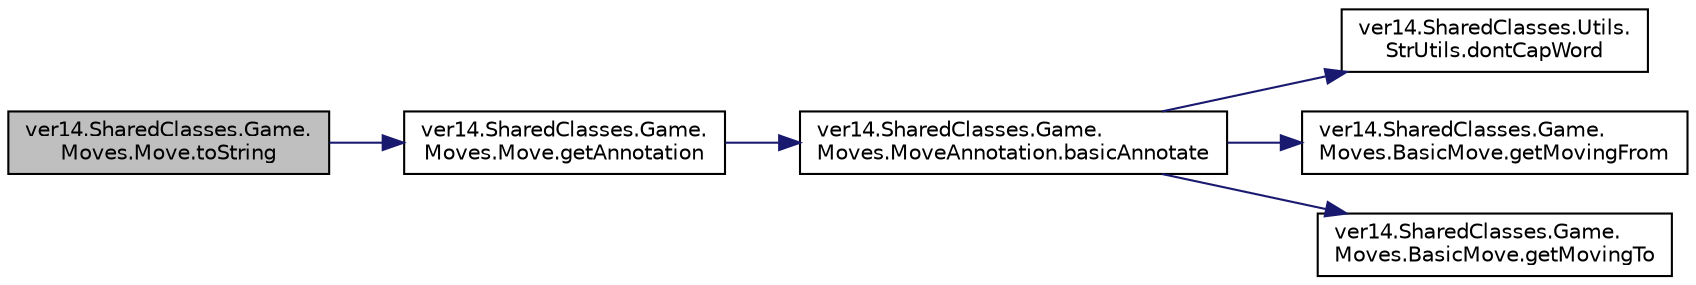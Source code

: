digraph "ver14.SharedClasses.Game.Moves.Move.toString"
{
 // LATEX_PDF_SIZE
  edge [fontname="Helvetica",fontsize="10",labelfontname="Helvetica",labelfontsize="10"];
  node [fontname="Helvetica",fontsize="10",shape=record];
  rankdir="LR";
  Node1 [label="ver14.SharedClasses.Game.\lMoves.Move.toString",height=0.2,width=0.4,color="black", fillcolor="grey75", style="filled", fontcolor="black",tooltip=" "];
  Node1 -> Node2 [color="midnightblue",fontsize="10",style="solid"];
  Node2 [label="ver14.SharedClasses.Game.\lMoves.Move.getAnnotation",height=0.2,width=0.4,color="black", fillcolor="white", style="filled",URL="$classver14_1_1_shared_classes_1_1_game_1_1_moves_1_1_move.html#a3b2780bffffc51dd8fa11db11de608c8",tooltip=" "];
  Node2 -> Node3 [color="midnightblue",fontsize="10",style="solid"];
  Node3 [label="ver14.SharedClasses.Game.\lMoves.MoveAnnotation.basicAnnotate",height=0.2,width=0.4,color="black", fillcolor="white", style="filled",URL="$classver14_1_1_shared_classes_1_1_game_1_1_moves_1_1_move_annotation.html#a9f207b72c6f49eb626b17c6c65585f97",tooltip=" "];
  Node3 -> Node4 [color="midnightblue",fontsize="10",style="solid"];
  Node4 [label="ver14.SharedClasses.Utils.\lStrUtils.dontCapWord",height=0.2,width=0.4,color="black", fillcolor="white", style="filled",URL="$classver14_1_1_shared_classes_1_1_utils_1_1_str_utils.html#a3f4cc5b1cdb8c226aae3d14162462f43",tooltip=" "];
  Node3 -> Node5 [color="midnightblue",fontsize="10",style="solid"];
  Node5 [label="ver14.SharedClasses.Game.\lMoves.BasicMove.getMovingFrom",height=0.2,width=0.4,color="black", fillcolor="white", style="filled",URL="$classver14_1_1_shared_classes_1_1_game_1_1_moves_1_1_basic_move.html#a2cb3d549901431ca5202d7687564fb15",tooltip=" "];
  Node3 -> Node6 [color="midnightblue",fontsize="10",style="solid"];
  Node6 [label="ver14.SharedClasses.Game.\lMoves.BasicMove.getMovingTo",height=0.2,width=0.4,color="black", fillcolor="white", style="filled",URL="$classver14_1_1_shared_classes_1_1_game_1_1_moves_1_1_basic_move.html#a4c1bfef02d067997929f0edc357fb1b6",tooltip=" "];
}
